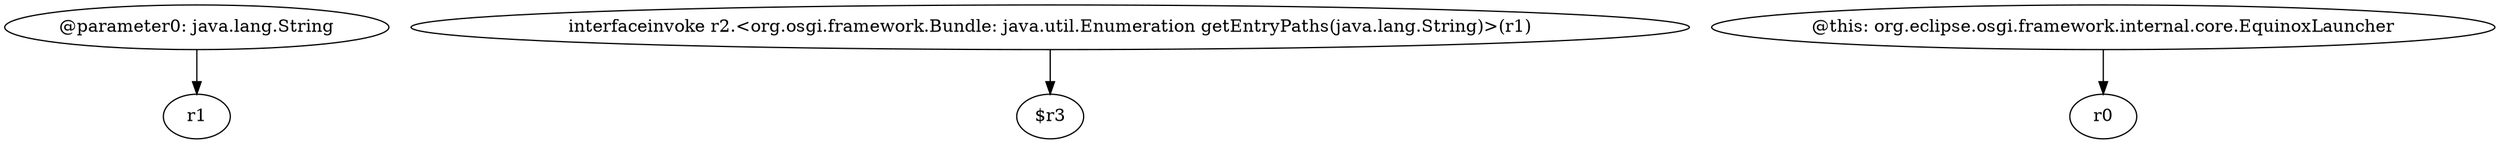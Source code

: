digraph g {
0[label="@parameter0: java.lang.String"]
1[label="r1"]
0->1[label=""]
2[label="interfaceinvoke r2.<org.osgi.framework.Bundle: java.util.Enumeration getEntryPaths(java.lang.String)>(r1)"]
3[label="$r3"]
2->3[label=""]
4[label="@this: org.eclipse.osgi.framework.internal.core.EquinoxLauncher"]
5[label="r0"]
4->5[label=""]
}